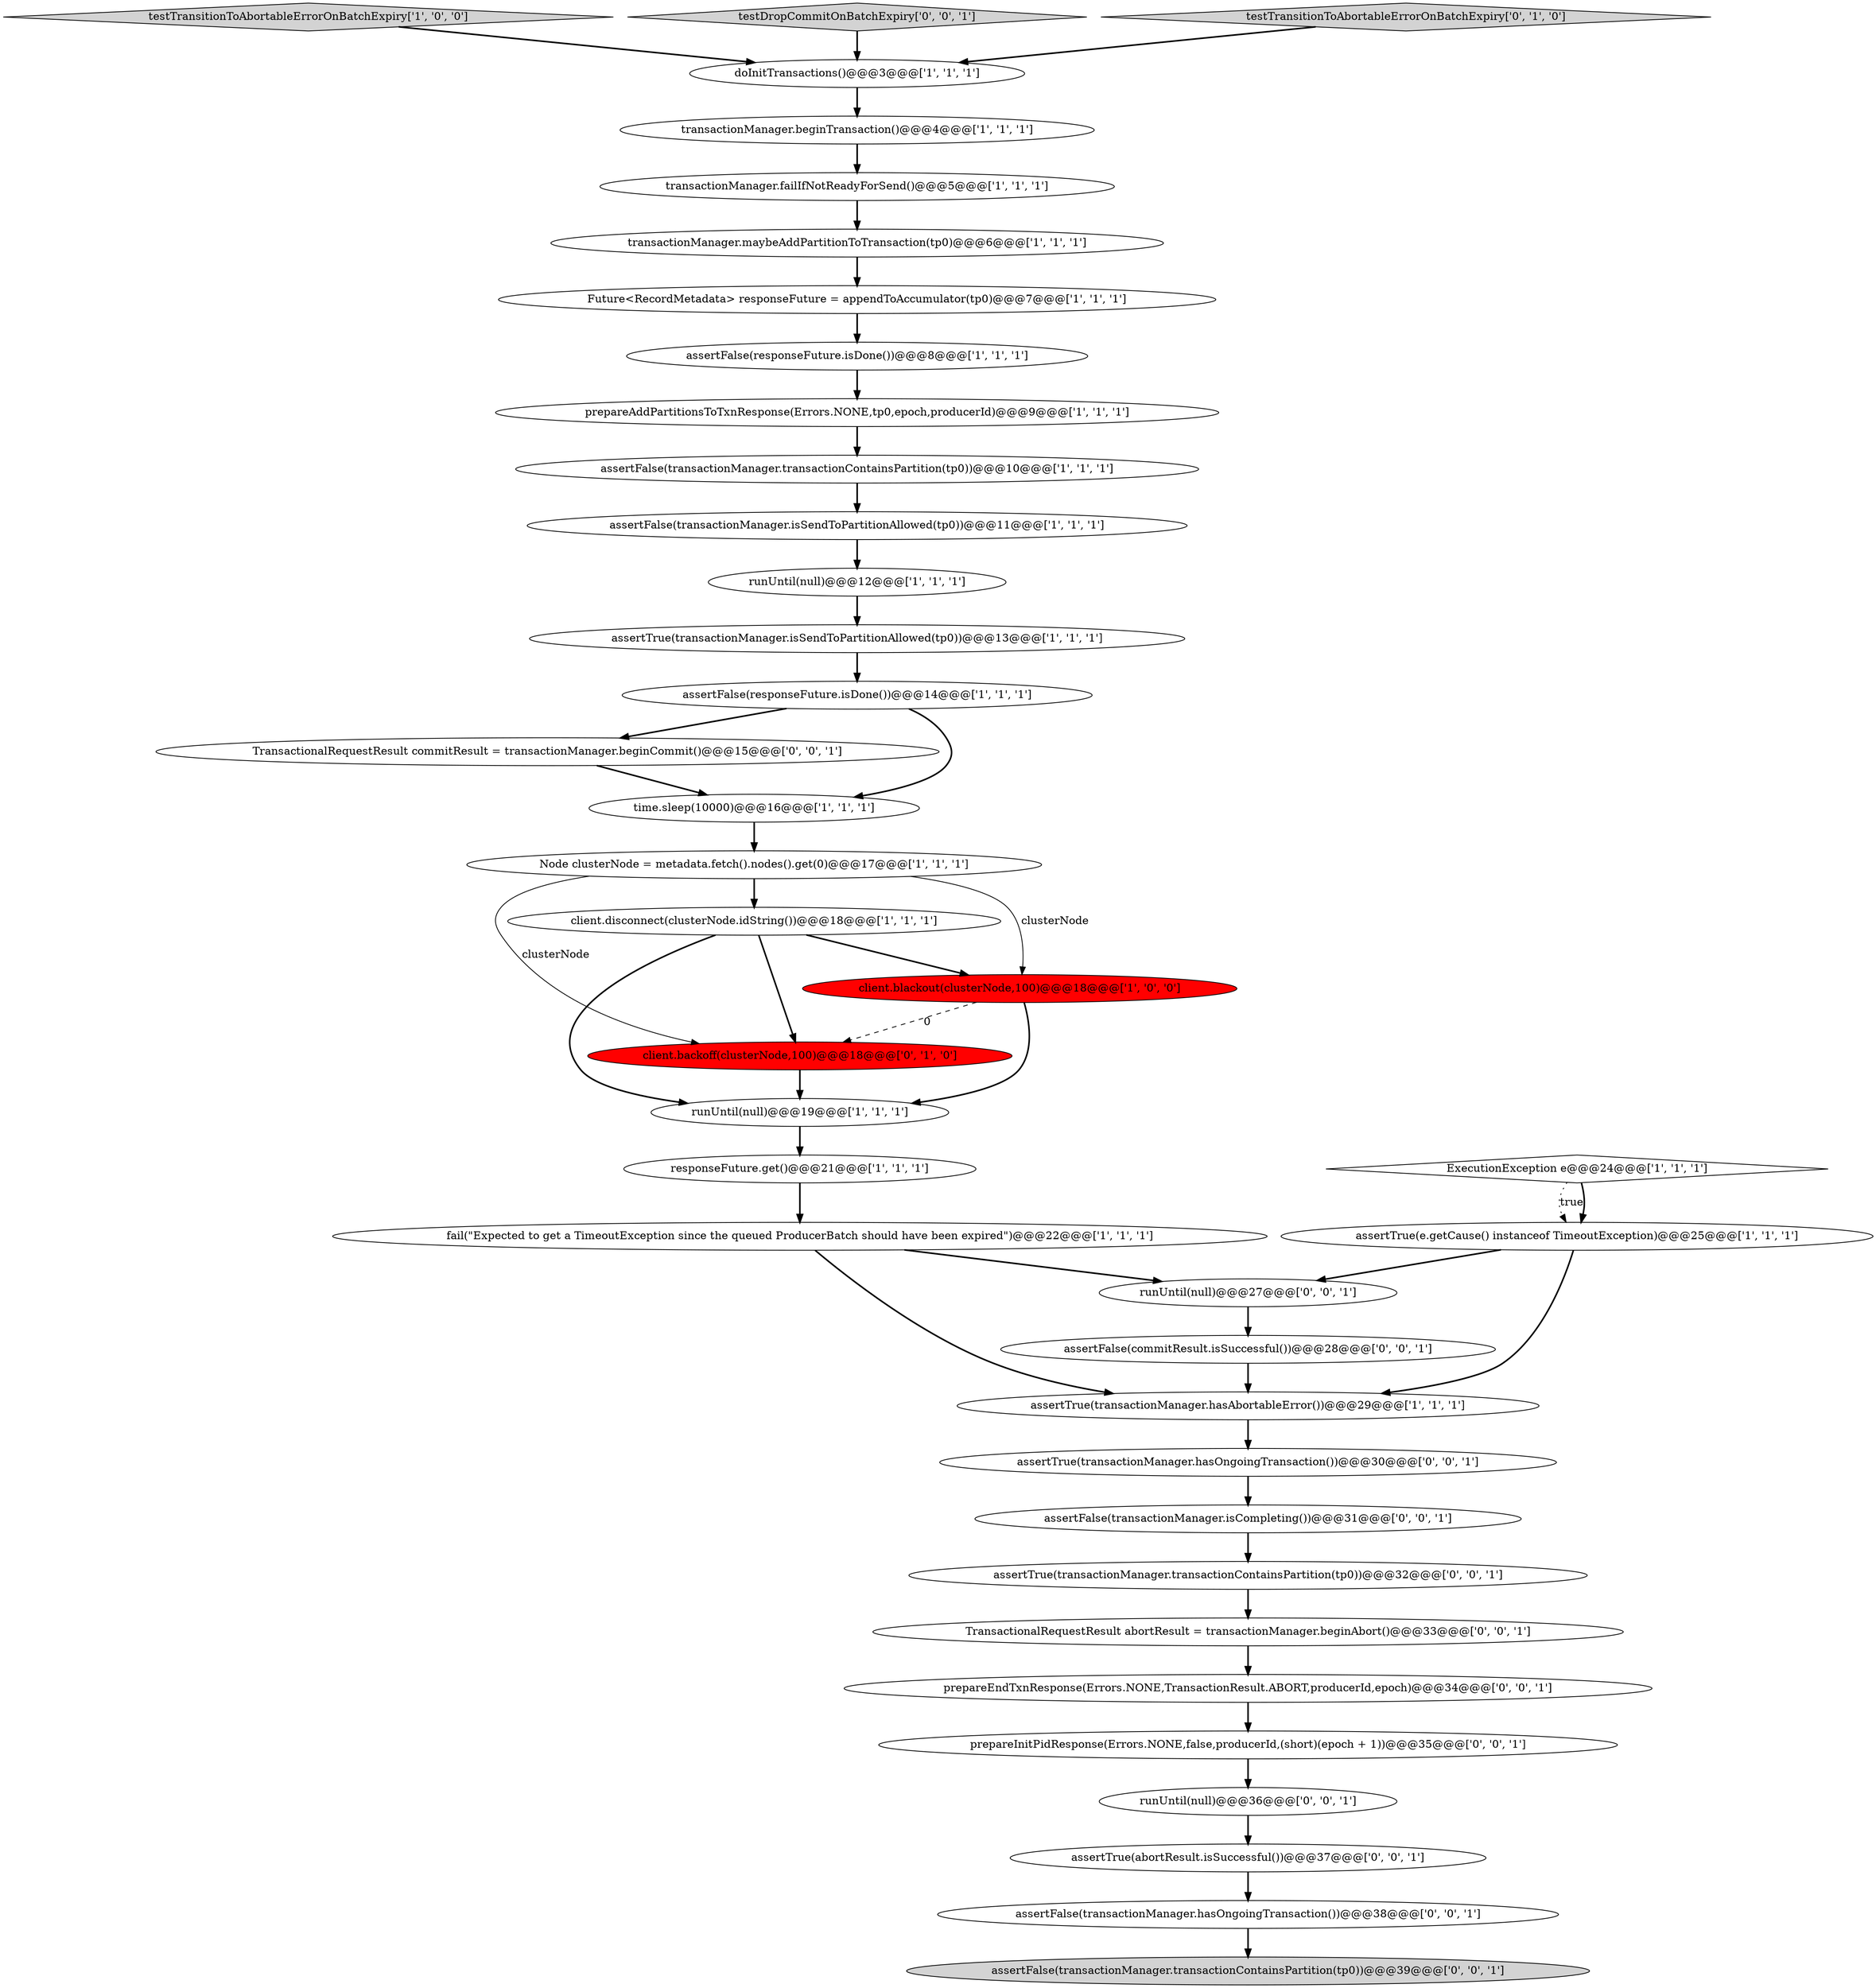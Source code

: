 digraph {
16 [style = filled, label = "assertTrue(transactionManager.isSendToPartitionAllowed(tp0))@@@13@@@['1', '1', '1']", fillcolor = white, shape = ellipse image = "AAA0AAABBB1BBB"];
7 [style = filled, label = "doInitTransactions()@@@3@@@['1', '1', '1']", fillcolor = white, shape = ellipse image = "AAA0AAABBB1BBB"];
26 [style = filled, label = "TransactionalRequestResult commitResult = transactionManager.beginCommit()@@@15@@@['0', '0', '1']", fillcolor = white, shape = ellipse image = "AAA0AAABBB3BBB"];
3 [style = filled, label = "transactionManager.failIfNotReadyForSend()@@@5@@@['1', '1', '1']", fillcolor = white, shape = ellipse image = "AAA0AAABBB1BBB"];
30 [style = filled, label = "assertTrue(abortResult.isSuccessful())@@@37@@@['0', '0', '1']", fillcolor = white, shape = ellipse image = "AAA0AAABBB3BBB"];
8 [style = filled, label = "client.blackout(clusterNode,100)@@@18@@@['1', '0', '0']", fillcolor = red, shape = ellipse image = "AAA1AAABBB1BBB"];
31 [style = filled, label = "assertFalse(transactionManager.transactionContainsPartition(tp0))@@@39@@@['0', '0', '1']", fillcolor = lightgray, shape = ellipse image = "AAA0AAABBB3BBB"];
10 [style = filled, label = "assertFalse(transactionManager.transactionContainsPartition(tp0))@@@10@@@['1', '1', '1']", fillcolor = white, shape = ellipse image = "AAA0AAABBB1BBB"];
20 [style = filled, label = "assertFalse(transactionManager.isSendToPartitionAllowed(tp0))@@@11@@@['1', '1', '1']", fillcolor = white, shape = ellipse image = "AAA0AAABBB1BBB"];
21 [style = filled, label = "time.sleep(10000)@@@16@@@['1', '1', '1']", fillcolor = white, shape = ellipse image = "AAA0AAABBB1BBB"];
29 [style = filled, label = "runUntil(null)@@@36@@@['0', '0', '1']", fillcolor = white, shape = ellipse image = "AAA0AAABBB3BBB"];
2 [style = filled, label = "transactionManager.beginTransaction()@@@4@@@['1', '1', '1']", fillcolor = white, shape = ellipse image = "AAA0AAABBB1BBB"];
22 [style = filled, label = "ExecutionException e@@@24@@@['1', '1', '1']", fillcolor = white, shape = diamond image = "AAA0AAABBB1BBB"];
5 [style = filled, label = "testTransitionToAbortableErrorOnBatchExpiry['1', '0', '0']", fillcolor = lightgray, shape = diamond image = "AAA0AAABBB1BBB"];
1 [style = filled, label = "responseFuture.get()@@@21@@@['1', '1', '1']", fillcolor = white, shape = ellipse image = "AAA0AAABBB1BBB"];
13 [style = filled, label = "assertFalse(responseFuture.isDone())@@@8@@@['1', '1', '1']", fillcolor = white, shape = ellipse image = "AAA0AAABBB1BBB"];
33 [style = filled, label = "testDropCommitOnBatchExpiry['0', '0', '1']", fillcolor = lightgray, shape = diamond image = "AAA0AAABBB3BBB"];
28 [style = filled, label = "assertTrue(transactionManager.transactionContainsPartition(tp0))@@@32@@@['0', '0', '1']", fillcolor = white, shape = ellipse image = "AAA0AAABBB3BBB"];
24 [style = filled, label = "client.backoff(clusterNode,100)@@@18@@@['0', '1', '0']", fillcolor = red, shape = ellipse image = "AAA1AAABBB2BBB"];
17 [style = filled, label = "Node clusterNode = metadata.fetch().nodes().get(0)@@@17@@@['1', '1', '1']", fillcolor = white, shape = ellipse image = "AAA0AAABBB1BBB"];
4 [style = filled, label = "assertFalse(responseFuture.isDone())@@@14@@@['1', '1', '1']", fillcolor = white, shape = ellipse image = "AAA0AAABBB1BBB"];
36 [style = filled, label = "assertFalse(commitResult.isSuccessful())@@@28@@@['0', '0', '1']", fillcolor = white, shape = ellipse image = "AAA0AAABBB3BBB"];
34 [style = filled, label = "runUntil(null)@@@27@@@['0', '0', '1']", fillcolor = white, shape = ellipse image = "AAA0AAABBB3BBB"];
19 [style = filled, label = "runUntil(null)@@@19@@@['1', '1', '1']", fillcolor = white, shape = ellipse image = "AAA0AAABBB1BBB"];
35 [style = filled, label = "assertFalse(transactionManager.hasOngoingTransaction())@@@38@@@['0', '0', '1']", fillcolor = white, shape = ellipse image = "AAA0AAABBB3BBB"];
37 [style = filled, label = "prepareInitPidResponse(Errors.NONE,false,producerId,(short)(epoch + 1))@@@35@@@['0', '0', '1']", fillcolor = white, shape = ellipse image = "AAA0AAABBB3BBB"];
14 [style = filled, label = "transactionManager.maybeAddPartitionToTransaction(tp0)@@@6@@@['1', '1', '1']", fillcolor = white, shape = ellipse image = "AAA0AAABBB1BBB"];
38 [style = filled, label = "assertTrue(transactionManager.hasOngoingTransaction())@@@30@@@['0', '0', '1']", fillcolor = white, shape = ellipse image = "AAA0AAABBB3BBB"];
11 [style = filled, label = "prepareAddPartitionsToTxnResponse(Errors.NONE,tp0,epoch,producerId)@@@9@@@['1', '1', '1']", fillcolor = white, shape = ellipse image = "AAA0AAABBB1BBB"];
12 [style = filled, label = "Future<RecordMetadata> responseFuture = appendToAccumulator(tp0)@@@7@@@['1', '1', '1']", fillcolor = white, shape = ellipse image = "AAA0AAABBB1BBB"];
27 [style = filled, label = "TransactionalRequestResult abortResult = transactionManager.beginAbort()@@@33@@@['0', '0', '1']", fillcolor = white, shape = ellipse image = "AAA0AAABBB3BBB"];
0 [style = filled, label = "assertTrue(transactionManager.hasAbortableError())@@@29@@@['1', '1', '1']", fillcolor = white, shape = ellipse image = "AAA0AAABBB1BBB"];
18 [style = filled, label = "runUntil(null)@@@12@@@['1', '1', '1']", fillcolor = white, shape = ellipse image = "AAA0AAABBB1BBB"];
9 [style = filled, label = "fail(\"Expected to get a TimeoutException since the queued ProducerBatch should have been expired\")@@@22@@@['1', '1', '1']", fillcolor = white, shape = ellipse image = "AAA0AAABBB1BBB"];
23 [style = filled, label = "testTransitionToAbortableErrorOnBatchExpiry['0', '1', '0']", fillcolor = lightgray, shape = diamond image = "AAA0AAABBB2BBB"];
32 [style = filled, label = "assertFalse(transactionManager.isCompleting())@@@31@@@['0', '0', '1']", fillcolor = white, shape = ellipse image = "AAA0AAABBB3BBB"];
6 [style = filled, label = "assertTrue(e.getCause() instanceof TimeoutException)@@@25@@@['1', '1', '1']", fillcolor = white, shape = ellipse image = "AAA0AAABBB1BBB"];
15 [style = filled, label = "client.disconnect(clusterNode.idString())@@@18@@@['1', '1', '1']", fillcolor = white, shape = ellipse image = "AAA0AAABBB1BBB"];
25 [style = filled, label = "prepareEndTxnResponse(Errors.NONE,TransactionResult.ABORT,producerId,epoch)@@@34@@@['0', '0', '1']", fillcolor = white, shape = ellipse image = "AAA0AAABBB3BBB"];
33->7 [style = bold, label=""];
35->31 [style = bold, label=""];
10->20 [style = bold, label=""];
24->19 [style = bold, label=""];
9->0 [style = bold, label=""];
6->34 [style = bold, label=""];
29->30 [style = bold, label=""];
8->19 [style = bold, label=""];
2->3 [style = bold, label=""];
9->34 [style = bold, label=""];
3->14 [style = bold, label=""];
4->21 [style = bold, label=""];
4->26 [style = bold, label=""];
37->29 [style = bold, label=""];
6->0 [style = bold, label=""];
8->24 [style = dashed, label="0"];
15->19 [style = bold, label=""];
22->6 [style = dotted, label="true"];
13->11 [style = bold, label=""];
1->9 [style = bold, label=""];
0->38 [style = bold, label=""];
38->32 [style = bold, label=""];
26->21 [style = bold, label=""];
20->18 [style = bold, label=""];
12->13 [style = bold, label=""];
19->1 [style = bold, label=""];
36->0 [style = bold, label=""];
30->35 [style = bold, label=""];
17->8 [style = solid, label="clusterNode"];
25->37 [style = bold, label=""];
11->10 [style = bold, label=""];
7->2 [style = bold, label=""];
15->24 [style = bold, label=""];
14->12 [style = bold, label=""];
34->36 [style = bold, label=""];
17->15 [style = bold, label=""];
5->7 [style = bold, label=""];
23->7 [style = bold, label=""];
28->27 [style = bold, label=""];
16->4 [style = bold, label=""];
17->24 [style = solid, label="clusterNode"];
32->28 [style = bold, label=""];
21->17 [style = bold, label=""];
27->25 [style = bold, label=""];
15->8 [style = bold, label=""];
22->6 [style = bold, label=""];
18->16 [style = bold, label=""];
}
